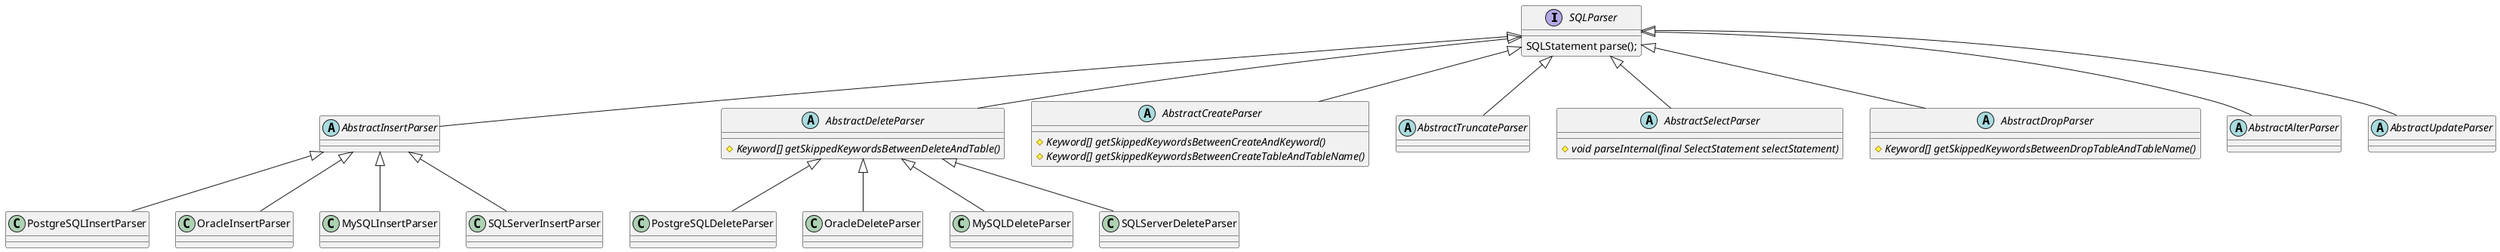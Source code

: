 @startuml

interface SQLParser {
    SQLStatement parse();
}

abstract class AbstractInsertParser
abstract class AbstractDeleteParser {
    # {abstract} Keyword[] getSkippedKeywordsBetweenDeleteAndTable()
}
abstract class AbstractCreateParser {
    # {abstract} Keyword[] getSkippedKeywordsBetweenCreateAndKeyword()
    # {abstract} Keyword[] getSkippedKeywordsBetweenCreateTableAndTableName()
}
abstract class AbstractTruncateParser
abstract class AbstractSelectParser {
   # {abstract} void parseInternal(final SelectStatement selectStatement)
}
abstract class AbstractDropParser {
   # {abstract} Keyword[] getSkippedKeywordsBetweenDropTableAndTableName()
}
abstract class AbstractAlterParser
abstract class AbstractUpdateParser


SQLParser <|-- AbstractInsertParser
SQLParser <|-- AbstractDeleteParser
SQLParser <|-- AbstractCreateParser
SQLParser <|-- AbstractTruncateParser
SQLParser <|-- AbstractSelectParser
SQLParser <|-- AbstractDropParser
SQLParser <|-- AbstractAlterParser
SQLParser <|-- AbstractUpdateParser

AbstractInsertParser <|-- PostgreSQLInsertParser
AbstractInsertParser <|-- OracleInsertParser
AbstractInsertParser <|-- MySQLInsertParser
AbstractInsertParser <|-- SQLServerInsertParser

AbstractDeleteParser <|-- PostgreSQLDeleteParser
AbstractDeleteParser <|-- OracleDeleteParser
AbstractDeleteParser <|-- MySQLDeleteParser
AbstractDeleteParser <|-- SQLServerDeleteParser

@enduml